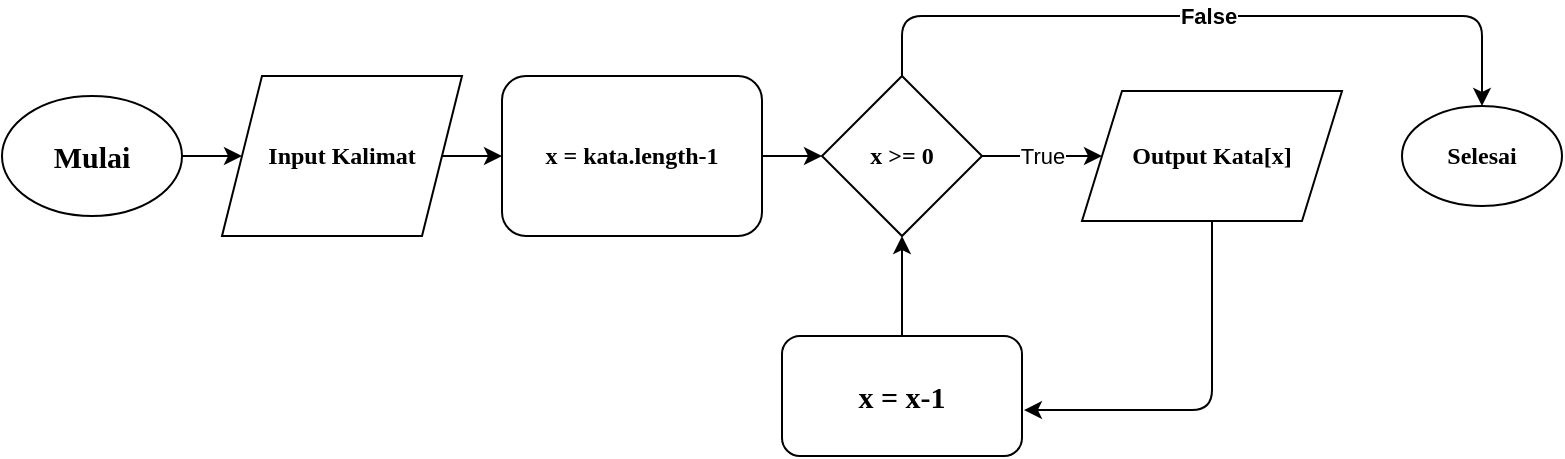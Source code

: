<mxfile version="14.7.6" type="device"><diagram id="tt5l17vYLHcg5QNLVgEe" name="Page-1"><mxGraphModel dx="867" dy="508" grid="1" gridSize="10" guides="1" tooltips="1" connect="1" arrows="1" fold="1" page="1" pageScale="1" pageWidth="850" pageHeight="1100" math="0" shadow="0"><root><mxCell id="0"/><mxCell id="1" parent="0"/><mxCell id="Amhl82lC2FzriThrE0Xl-1" value="&lt;b&gt;&lt;font face=&quot;Georgia&quot;&gt;&lt;span&gt;x &amp;gt;= 0&lt;br&gt;&lt;/span&gt;&lt;/font&gt;&lt;/b&gt;" style="rhombus;whiteSpace=wrap;html=1;fontStyle=1" vertex="1" parent="1"><mxGeometry x="440" y="290" width="80" height="80" as="geometry"/></mxCell><object label="&lt;font style=&quot;font-size: 15px&quot; face=&quot;Georgia&quot;&gt;&lt;b&gt;Mulai&lt;/b&gt;&lt;/font&gt;" id="Amhl82lC2FzriThrE0Xl-2"><mxCell style="ellipse;whiteSpace=wrap;html=1;" vertex="1" parent="1"><mxGeometry x="30" y="300" width="90" height="60" as="geometry"/></mxCell></object><mxCell id="Amhl82lC2FzriThrE0Xl-5" value="Input Kalimat" style="shape=parallelogram;perimeter=parallelogramPerimeter;whiteSpace=wrap;html=1;fixedSize=1;fontFamily=Georgia;fontSize=12;fontStyle=1" vertex="1" parent="1"><mxGeometry x="140" y="290" width="120" height="80" as="geometry"/></mxCell><mxCell id="Amhl82lC2FzriThrE0Xl-6" value="" style="endArrow=classic;html=1;exitX=1;exitY=0.5;exitDx=0;exitDy=0;entryX=0;entryY=0.5;entryDx=0;entryDy=0;" edge="1" parent="1" source="Amhl82lC2FzriThrE0Xl-5" target="Amhl82lC2FzriThrE0Xl-7"><mxGeometry width="50" height="50" relative="1" as="geometry"><mxPoint x="400" y="440" as="sourcePoint"/><mxPoint x="380" y="330" as="targetPoint"/><Array as="points"/></mxGeometry></mxCell><mxCell id="Amhl82lC2FzriThrE0Xl-7" value="x = kata.length-1" style="rounded=1;whiteSpace=wrap;html=1;fontFamily=Georgia;fontSize=12;fontStyle=1" vertex="1" parent="1"><mxGeometry x="280" y="290" width="130" height="80" as="geometry"/></mxCell><mxCell id="Amhl82lC2FzriThrE0Xl-8" value="" style="endArrow=classic;html=1;fontFamily=Georgia;fontSize=15;exitX=1;exitY=0.5;exitDx=0;exitDy=0;entryX=0;entryY=0.5;entryDx=0;entryDy=0;" edge="1" parent="1" source="Amhl82lC2FzriThrE0Xl-7" target="Amhl82lC2FzriThrE0Xl-1"><mxGeometry width="50" height="50" relative="1" as="geometry"><mxPoint x="530" y="329.5" as="sourcePoint"/><mxPoint x="600" y="330" as="targetPoint"/></mxGeometry></mxCell><mxCell id="Amhl82lC2FzriThrE0Xl-9" value="" style="endArrow=classic;html=1;fontFamily=Georgia;fontSize=15;entryX=0;entryY=0.5;entryDx=0;entryDy=0;exitX=1;exitY=0.5;exitDx=0;exitDy=0;" edge="1" parent="1" source="Amhl82lC2FzriThrE0Xl-1" target="Amhl82lC2FzriThrE0Xl-12"><mxGeometry relative="1" as="geometry"><mxPoint x="640" y="330" as="sourcePoint"/><mxPoint x="740" y="329.5" as="targetPoint"/></mxGeometry></mxCell><mxCell id="Amhl82lC2FzriThrE0Xl-10" value="True" style="edgeLabel;resizable=0;html=1;align=center;verticalAlign=middle;" connectable="0" vertex="1" parent="Amhl82lC2FzriThrE0Xl-9"><mxGeometry relative="1" as="geometry"/></mxCell><mxCell id="Amhl82lC2FzriThrE0Xl-12" value="Output Kata[x]" style="shape=parallelogram;perimeter=parallelogramPerimeter;whiteSpace=wrap;html=1;fixedSize=1;fontFamily=Georgia;fontSize=12;fontStyle=1" vertex="1" parent="1"><mxGeometry x="570" y="297.5" width="130" height="65" as="geometry"/></mxCell><mxCell id="Amhl82lC2FzriThrE0Xl-21" value="" style="endArrow=classic;html=1;fontFamily=Georgia;fontSize=12;exitX=0.5;exitY=0;exitDx=0;exitDy=0;entryX=0.5;entryY=0;entryDx=0;entryDy=0;" edge="1" parent="1" source="Amhl82lC2FzriThrE0Xl-1" target="Amhl82lC2FzriThrE0Xl-28"><mxGeometry relative="1" as="geometry"><mxPoint x="420" y="210" as="sourcePoint"/><mxPoint x="480" y="232.5" as="targetPoint"/><Array as="points"><mxPoint x="480" y="260"/><mxPoint x="770" y="260"/></Array></mxGeometry></mxCell><mxCell id="Amhl82lC2FzriThrE0Xl-22" value="&lt;b&gt;False&lt;/b&gt;" style="edgeLabel;resizable=0;html=1;align=center;verticalAlign=middle;" connectable="0" vertex="1" parent="Amhl82lC2FzriThrE0Xl-21"><mxGeometry relative="1" as="geometry"/></mxCell><mxCell id="Amhl82lC2FzriThrE0Xl-23" value="" style="endArrow=classic;html=1;fontFamily=Georgia;fontSize=12;exitX=1;exitY=0.5;exitDx=0;exitDy=0;entryX=0;entryY=0.5;entryDx=0;entryDy=0;" edge="1" parent="1" source="Amhl82lC2FzriThrE0Xl-2" target="Amhl82lC2FzriThrE0Xl-5"><mxGeometry width="50" height="50" relative="1" as="geometry"><mxPoint x="440" y="240" as="sourcePoint"/><mxPoint x="210" y="330" as="targetPoint"/></mxGeometry></mxCell><mxCell id="Amhl82lC2FzriThrE0Xl-28" value="&lt;b&gt;Selesai&lt;/b&gt;" style="ellipse;whiteSpace=wrap;html=1;fontFamily=Georgia;fontSize=12;" vertex="1" parent="1"><mxGeometry x="730" y="305" width="80" height="50" as="geometry"/></mxCell><mxCell id="Amhl82lC2FzriThrE0Xl-33" value="" style="endArrow=classic;html=1;fontFamily=Georgia;fontSize=12;entryX=1.008;entryY=0.617;entryDx=0;entryDy=0;entryPerimeter=0;exitX=0.5;exitY=1;exitDx=0;exitDy=0;" edge="1" parent="1" source="Amhl82lC2FzriThrE0Xl-12" target="Amhl82lC2FzriThrE0Xl-34"><mxGeometry width="50" height="50" relative="1" as="geometry"><mxPoint x="625" y="390" as="sourcePoint"/><mxPoint x="635" y="410" as="targetPoint"/><Array as="points"><mxPoint x="635" y="457"/></Array></mxGeometry></mxCell><mxCell id="Amhl82lC2FzriThrE0Xl-34" value="&lt;font style=&quot;font-size: 15px&quot;&gt;&lt;b&gt;x = x-1&lt;/b&gt;&lt;/font&gt;" style="rounded=1;whiteSpace=wrap;html=1;fontFamily=Georgia;fontSize=12;" vertex="1" parent="1"><mxGeometry x="420" y="420" width="120" height="60" as="geometry"/></mxCell><mxCell id="Amhl82lC2FzriThrE0Xl-35" value="" style="endArrow=classic;html=1;fontFamily=Georgia;fontSize=12;exitX=0.5;exitY=0;exitDx=0;exitDy=0;entryX=0.5;entryY=1;entryDx=0;entryDy=0;" edge="1" parent="1" source="Amhl82lC2FzriThrE0Xl-34" target="Amhl82lC2FzriThrE0Xl-1"><mxGeometry width="50" height="50" relative="1" as="geometry"><mxPoint x="440" y="340" as="sourcePoint"/><mxPoint x="490" y="290" as="targetPoint"/></mxGeometry></mxCell></root></mxGraphModel></diagram></mxfile>